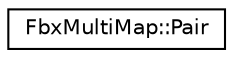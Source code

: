 digraph "クラス階層図"
{
  edge [fontname="Helvetica",fontsize="10",labelfontname="Helvetica",labelfontsize="10"];
  node [fontname="Helvetica",fontsize="10",shape=record];
  rankdir="LR";
  Node0 [label="FbxMultiMap::Pair",height=0.2,width=0.4,color="black", fillcolor="white", style="filled",URL="$struct_fbx_multi_map_1_1_pair.html"];
}
